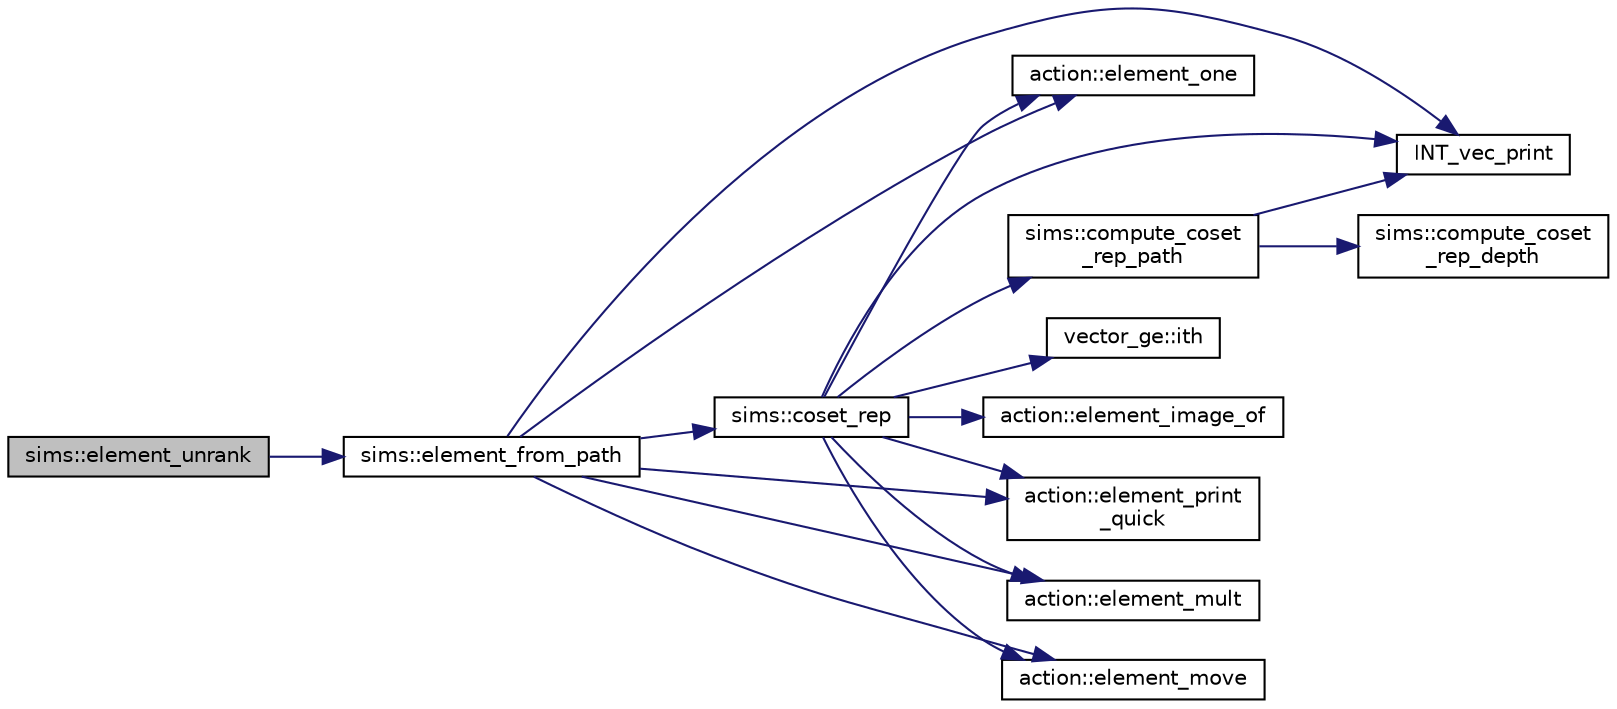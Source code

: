 digraph "sims::element_unrank"
{
  edge [fontname="Helvetica",fontsize="10",labelfontname="Helvetica",labelfontsize="10"];
  node [fontname="Helvetica",fontsize="10",shape=record];
  rankdir="LR";
  Node3823 [label="sims::element_unrank",height=0.2,width=0.4,color="black", fillcolor="grey75", style="filled", fontcolor="black"];
  Node3823 -> Node3824 [color="midnightblue",fontsize="10",style="solid",fontname="Helvetica"];
  Node3824 [label="sims::element_from_path",height=0.2,width=0.4,color="black", fillcolor="white", style="filled",URL="$d9/df3/classsims.html#a4a9bc25b1b8e61ba34d6d3d9f9fb8ab8"];
  Node3824 -> Node3825 [color="midnightblue",fontsize="10",style="solid",fontname="Helvetica"];
  Node3825 [label="INT_vec_print",height=0.2,width=0.4,color="black", fillcolor="white", style="filled",URL="$df/dbf/sajeeb_8_c.html#a79a5901af0b47dd0d694109543c027fe"];
  Node3824 -> Node3826 [color="midnightblue",fontsize="10",style="solid",fontname="Helvetica"];
  Node3826 [label="action::element_one",height=0.2,width=0.4,color="black", fillcolor="white", style="filled",URL="$d2/d86/classaction.html#a780a105daf04d6d1fe7e2f63b3c88e3b"];
  Node3824 -> Node3827 [color="midnightblue",fontsize="10",style="solid",fontname="Helvetica"];
  Node3827 [label="sims::coset_rep",height=0.2,width=0.4,color="black", fillcolor="white", style="filled",URL="$d9/df3/classsims.html#a3d669dba4d005cd2399388f27f44cd04"];
  Node3827 -> Node3828 [color="midnightblue",fontsize="10",style="solid",fontname="Helvetica"];
  Node3828 [label="sims::compute_coset\l_rep_path",height=0.2,width=0.4,color="black", fillcolor="white", style="filled",URL="$d9/df3/classsims.html#a22a53a24eb86dcfe54cb3588776a4d96"];
  Node3828 -> Node3829 [color="midnightblue",fontsize="10",style="solid",fontname="Helvetica"];
  Node3829 [label="sims::compute_coset\l_rep_depth",height=0.2,width=0.4,color="black", fillcolor="white", style="filled",URL="$d9/df3/classsims.html#abfeb782bd253f1df5253486afb120f6f"];
  Node3828 -> Node3825 [color="midnightblue",fontsize="10",style="solid",fontname="Helvetica"];
  Node3827 -> Node3825 [color="midnightblue",fontsize="10",style="solid",fontname="Helvetica"];
  Node3827 -> Node3826 [color="midnightblue",fontsize="10",style="solid",fontname="Helvetica"];
  Node3827 -> Node3830 [color="midnightblue",fontsize="10",style="solid",fontname="Helvetica"];
  Node3830 [label="vector_ge::ith",height=0.2,width=0.4,color="black", fillcolor="white", style="filled",URL="$d4/d6e/classvector__ge.html#a1ff002e8b746a9beb119d57dcd4a15ff"];
  Node3827 -> Node3831 [color="midnightblue",fontsize="10",style="solid",fontname="Helvetica"];
  Node3831 [label="action::element_print\l_quick",height=0.2,width=0.4,color="black", fillcolor="white", style="filled",URL="$d2/d86/classaction.html#a4844680cf6750396f76494a28655265b"];
  Node3827 -> Node3832 [color="midnightblue",fontsize="10",style="solid",fontname="Helvetica"];
  Node3832 [label="action::element_mult",height=0.2,width=0.4,color="black", fillcolor="white", style="filled",URL="$d2/d86/classaction.html#ae9e36b2cae1f0f7bd7144097fa9a34b3"];
  Node3827 -> Node3833 [color="midnightblue",fontsize="10",style="solid",fontname="Helvetica"];
  Node3833 [label="action::element_move",height=0.2,width=0.4,color="black", fillcolor="white", style="filled",URL="$d2/d86/classaction.html#a550947491bbb534d3d7951f50198a874"];
  Node3827 -> Node3834 [color="midnightblue",fontsize="10",style="solid",fontname="Helvetica"];
  Node3834 [label="action::element_image_of",height=0.2,width=0.4,color="black", fillcolor="white", style="filled",URL="$d2/d86/classaction.html#ae09559d4537a048fc860f8a74a31393d"];
  Node3824 -> Node3831 [color="midnightblue",fontsize="10",style="solid",fontname="Helvetica"];
  Node3824 -> Node3832 [color="midnightblue",fontsize="10",style="solid",fontname="Helvetica"];
  Node3824 -> Node3833 [color="midnightblue",fontsize="10",style="solid",fontname="Helvetica"];
}
